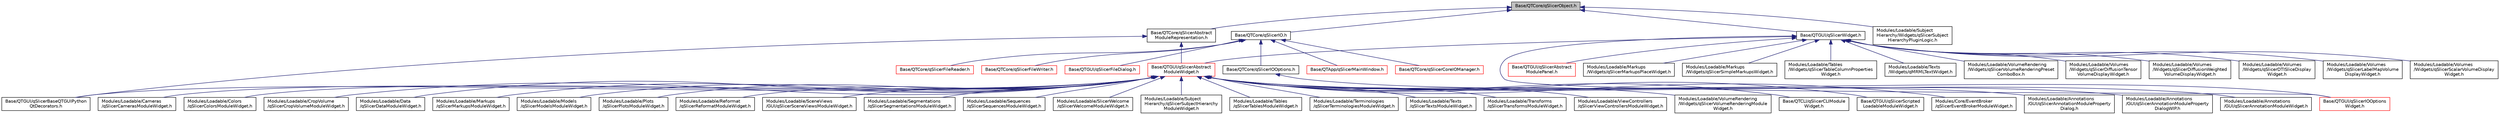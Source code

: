 digraph "Base/QTCore/qSlicerObject.h"
{
  bgcolor="transparent";
  edge [fontname="Helvetica",fontsize="10",labelfontname="Helvetica",labelfontsize="10"];
  node [fontname="Helvetica",fontsize="10",shape=record];
  Node3 [label="Base/QTCore/qSlicerObject.h",height=0.2,width=0.4,color="black", fillcolor="grey75", style="filled", fontcolor="black"];
  Node3 -> Node4 [dir="back",color="midnightblue",fontsize="10",style="solid",fontname="Helvetica"];
  Node4 [label="Base/QTCore/qSlicerAbstract\lModuleRepresentation.h",height=0.2,width=0.4,color="black",URL="$qSlicerAbstractModuleRepresentation_8h.html"];
  Node4 -> Node5 [dir="back",color="midnightblue",fontsize="10",style="solid",fontname="Helvetica"];
  Node5 [label="Base/QTGUI/qSlicerAbstract\lModuleWidget.h",height=0.2,width=0.4,color="red",URL="$qSlicerAbstractModuleWidget_8h.html"];
  Node5 -> Node6 [dir="back",color="midnightblue",fontsize="10",style="solid",fontname="Helvetica"];
  Node6 [label="Base/QTCLI/qSlicerCLIModule\lWidget.h",height=0.2,width=0.4,color="black",URL="$qSlicerCLIModuleWidget_8h.html"];
  Node5 -> Node7 [dir="back",color="midnightblue",fontsize="10",style="solid",fontname="Helvetica"];
  Node7 [label="Base/QTGUI/qSlicerBaseQTGUIPython\lQtDecorators.h",height=0.2,width=0.4,color="black",URL="$qSlicerBaseQTGUIPythonQtDecorators_8h.html"];
  Node5 -> Node8 [dir="back",color="midnightblue",fontsize="10",style="solid",fontname="Helvetica"];
  Node8 [label="Base/QTGUI/qSlicerScripted\lLoadableModuleWidget.h",height=0.2,width=0.4,color="black",URL="$qSlicerScriptedLoadableModuleWidget_8h.html"];
  Node5 -> Node9 [dir="back",color="midnightblue",fontsize="10",style="solid",fontname="Helvetica"];
  Node9 [label="Modules/Core/EventBroker\l/qSlicerEventBrokerModuleWidget.h",height=0.2,width=0.4,color="black",URL="$qSlicerEventBrokerModuleWidget_8h.html"];
  Node5 -> Node10 [dir="back",color="midnightblue",fontsize="10",style="solid",fontname="Helvetica"];
  Node10 [label="Modules/Loadable/Annotations\l/GUI/qSlicerAnnotationModuleProperty\lDialog.h",height=0.2,width=0.4,color="black",URL="$qSlicerAnnotationModulePropertyDialog_8h.html"];
  Node5 -> Node11 [dir="back",color="midnightblue",fontsize="10",style="solid",fontname="Helvetica"];
  Node11 [label="Modules/Loadable/Annotations\l/GUI/qSlicerAnnotationModuleProperty\lDialogWIP.h",height=0.2,width=0.4,color="black",URL="$qSlicerAnnotationModulePropertyDialogWIP_8h.html"];
  Node5 -> Node12 [dir="back",color="midnightblue",fontsize="10",style="solid",fontname="Helvetica"];
  Node12 [label="Modules/Loadable/Annotations\l/GUI/qSlicerAnnotationModuleWidget.h",height=0.2,width=0.4,color="black",URL="$qSlicerAnnotationModuleWidget_8h.html"];
  Node5 -> Node13 [dir="back",color="midnightblue",fontsize="10",style="solid",fontname="Helvetica"];
  Node13 [label="Modules/Loadable/Cameras\l/qSlicerCamerasModuleWidget.h",height=0.2,width=0.4,color="black",URL="$qSlicerCamerasModuleWidget_8h.html"];
  Node5 -> Node14 [dir="back",color="midnightblue",fontsize="10",style="solid",fontname="Helvetica"];
  Node14 [label="Modules/Loadable/Colors\l/qSlicerColorsModuleWidget.h",height=0.2,width=0.4,color="black",URL="$qSlicerColorsModuleWidget_8h.html"];
  Node5 -> Node15 [dir="back",color="midnightblue",fontsize="10",style="solid",fontname="Helvetica"];
  Node15 [label="Modules/Loadable/CropVolume\l/qSlicerCropVolumeModuleWidget.h",height=0.2,width=0.4,color="black",URL="$qSlicerCropVolumeModuleWidget_8h.html"];
  Node5 -> Node16 [dir="back",color="midnightblue",fontsize="10",style="solid",fontname="Helvetica"];
  Node16 [label="Modules/Loadable/Data\l/qSlicerDataModuleWidget.h",height=0.2,width=0.4,color="black",URL="$qSlicerDataModuleWidget_8h.html"];
  Node5 -> Node17 [dir="back",color="midnightblue",fontsize="10",style="solid",fontname="Helvetica"];
  Node17 [label="Modules/Loadable/Markups\l/qSlicerMarkupsModuleWidget.h",height=0.2,width=0.4,color="black",URL="$qSlicerMarkupsModuleWidget_8h.html"];
  Node5 -> Node18 [dir="back",color="midnightblue",fontsize="10",style="solid",fontname="Helvetica"];
  Node18 [label="Modules/Loadable/Models\l/qSlicerModelsModuleWidget.h",height=0.2,width=0.4,color="black",URL="$qSlicerModelsModuleWidget_8h.html"];
  Node5 -> Node19 [dir="back",color="midnightblue",fontsize="10",style="solid",fontname="Helvetica"];
  Node19 [label="Modules/Loadable/Plots\l/qSlicerPlotsModuleWidget.h",height=0.2,width=0.4,color="black",URL="$qSlicerPlotsModuleWidget_8h.html"];
  Node5 -> Node20 [dir="back",color="midnightblue",fontsize="10",style="solid",fontname="Helvetica"];
  Node20 [label="Modules/Loadable/Reformat\l/qSlicerReformatModuleWidget.h",height=0.2,width=0.4,color="black",URL="$qSlicerReformatModuleWidget_8h.html"];
  Node5 -> Node21 [dir="back",color="midnightblue",fontsize="10",style="solid",fontname="Helvetica"];
  Node21 [label="Modules/Loadable/SceneViews\l/GUI/qSlicerSceneViewsModuleWidget.h",height=0.2,width=0.4,color="black",URL="$qSlicerSceneViewsModuleWidget_8h.html"];
  Node5 -> Node22 [dir="back",color="midnightblue",fontsize="10",style="solid",fontname="Helvetica"];
  Node22 [label="Modules/Loadable/Segmentations\l/qSlicerSegmentationsModuleWidget.h",height=0.2,width=0.4,color="black",URL="$qSlicerSegmentationsModuleWidget_8h.html"];
  Node5 -> Node23 [dir="back",color="midnightblue",fontsize="10",style="solid",fontname="Helvetica"];
  Node23 [label="Modules/Loadable/Sequences\l/qSlicerSequencesModuleWidget.h",height=0.2,width=0.4,color="black",URL="$qSlicerSequencesModuleWidget_8h.html"];
  Node5 -> Node24 [dir="back",color="midnightblue",fontsize="10",style="solid",fontname="Helvetica"];
  Node24 [label="Modules/Loadable/SlicerWelcome\l/qSlicerWelcomeModuleWidget.h",height=0.2,width=0.4,color="black",URL="$qSlicerWelcomeModuleWidget_8h.html"];
  Node5 -> Node25 [dir="back",color="midnightblue",fontsize="10",style="solid",fontname="Helvetica"];
  Node25 [label="Modules/Loadable/Subject\lHierarchy/qSlicerSubjectHierarchy\lModuleWidget.h",height=0.2,width=0.4,color="black",URL="$qSlicerSubjectHierarchyModuleWidget_8h.html"];
  Node5 -> Node26 [dir="back",color="midnightblue",fontsize="10",style="solid",fontname="Helvetica"];
  Node26 [label="Modules/Loadable/Tables\l/qSlicerTablesModuleWidget.h",height=0.2,width=0.4,color="black",URL="$qSlicerTablesModuleWidget_8h.html"];
  Node5 -> Node27 [dir="back",color="midnightblue",fontsize="10",style="solid",fontname="Helvetica"];
  Node27 [label="Modules/Loadable/Terminologies\l/qSlicerTerminologiesModuleWidget.h",height=0.2,width=0.4,color="black",URL="$qSlicerTerminologiesModuleWidget_8h.html"];
  Node5 -> Node28 [dir="back",color="midnightblue",fontsize="10",style="solid",fontname="Helvetica"];
  Node28 [label="Modules/Loadable/Texts\l/qSlicerTextsModuleWidget.h",height=0.2,width=0.4,color="black",URL="$qSlicerTextsModuleWidget_8h.html"];
  Node5 -> Node29 [dir="back",color="midnightblue",fontsize="10",style="solid",fontname="Helvetica"];
  Node29 [label="Modules/Loadable/Transforms\l/qSlicerTransformsModuleWidget.h",height=0.2,width=0.4,color="black",URL="$qSlicerTransformsModuleWidget_8h.html"];
  Node5 -> Node30 [dir="back",color="midnightblue",fontsize="10",style="solid",fontname="Helvetica"];
  Node30 [label="Modules/Loadable/ViewControllers\l/qSlicerViewControllersModuleWidget.h",height=0.2,width=0.4,color="black",URL="$qSlicerViewControllersModuleWidget_8h.html"];
  Node5 -> Node31 [dir="back",color="midnightblue",fontsize="10",style="solid",fontname="Helvetica"];
  Node31 [label="Modules/Loadable/VolumeRendering\l/Widgets/qSlicerVolumeRenderingModule\lWidget.h",height=0.2,width=0.4,color="black",URL="$qSlicerVolumeRenderingModuleWidget_8h.html"];
  Node4 -> Node7 [dir="back",color="midnightblue",fontsize="10",style="solid",fontname="Helvetica"];
  Node3 -> Node33 [dir="back",color="midnightblue",fontsize="10",style="solid",fontname="Helvetica"];
  Node33 [label="Base/QTCore/qSlicerIO.h",height=0.2,width=0.4,color="black",URL="$qSlicerIO_8h.html"];
  Node33 -> Node34 [dir="back",color="midnightblue",fontsize="10",style="solid",fontname="Helvetica"];
  Node34 [label="Base/QTApp/qSlicerMainWindow.h",height=0.2,width=0.4,color="red",URL="$qSlicerMainWindow_8h.html"];
  Node33 -> Node36 [dir="back",color="midnightblue",fontsize="10",style="solid",fontname="Helvetica"];
  Node36 [label="Base/QTCore/qSlicerCoreIOManager.h",height=0.2,width=0.4,color="red",URL="$qSlicerCoreIOManager_8h.html"];
  Node33 -> Node38 [dir="back",color="midnightblue",fontsize="10",style="solid",fontname="Helvetica"];
  Node38 [label="Base/QTCore/qSlicerFileReader.h",height=0.2,width=0.4,color="red",URL="$qSlicerFileReader_8h.html"];
  Node33 -> Node55 [dir="back",color="midnightblue",fontsize="10",style="solid",fontname="Helvetica"];
  Node55 [label="Base/QTCore/qSlicerFileWriter.h",height=0.2,width=0.4,color="red",URL="$qSlicerFileWriter_8h.html"];
  Node33 -> Node61 [dir="back",color="midnightblue",fontsize="10",style="solid",fontname="Helvetica"];
  Node61 [label="Base/QTCore/qSlicerIOOptions.h",height=0.2,width=0.4,color="black",URL="$qSlicerIOOptions_8h.html"];
  Node61 -> Node62 [dir="back",color="midnightblue",fontsize="10",style="solid",fontname="Helvetica"];
  Node62 [label="Base/QTGUI/qSlicerIOOptions\lWidget.h",height=0.2,width=0.4,color="red",URL="$qSlicerIOOptionsWidget_8h.html"];
  Node33 -> Node71 [dir="back",color="midnightblue",fontsize="10",style="solid",fontname="Helvetica"];
  Node71 [label="Base/QTGUI/qSlicerFileDialog.h",height=0.2,width=0.4,color="red",URL="$qSlicerFileDialog_8h.html"];
  Node3 -> Node77 [dir="back",color="midnightblue",fontsize="10",style="solid",fontname="Helvetica"];
  Node77 [label="Base/QTGUI/qSlicerWidget.h",height=0.2,width=0.4,color="black",URL="$qSlicerWidget_8h.html"];
  Node77 -> Node78 [dir="back",color="midnightblue",fontsize="10",style="solid",fontname="Helvetica"];
  Node78 [label="Base/QTGUI/qSlicerAbstract\lModulePanel.h",height=0.2,width=0.4,color="red",URL="$qSlicerAbstractModulePanel_8h.html"];
  Node77 -> Node5 [dir="back",color="midnightblue",fontsize="10",style="solid",fontname="Helvetica"];
  Node77 -> Node62 [dir="back",color="midnightblue",fontsize="10",style="solid",fontname="Helvetica"];
  Node77 -> Node80 [dir="back",color="midnightblue",fontsize="10",style="solid",fontname="Helvetica"];
  Node80 [label="Modules/Loadable/Markups\l/Widgets/qSlicerMarkupsPlaceWidget.h",height=0.2,width=0.4,color="black",URL="$qSlicerMarkupsPlaceWidget_8h.html"];
  Node77 -> Node81 [dir="back",color="midnightblue",fontsize="10",style="solid",fontname="Helvetica"];
  Node81 [label="Modules/Loadable/Markups\l/Widgets/qSlicerSimpleMarkupsWidget.h",height=0.2,width=0.4,color="black",URL="$qSlicerSimpleMarkupsWidget_8h.html"];
  Node77 -> Node82 [dir="back",color="midnightblue",fontsize="10",style="solid",fontname="Helvetica"];
  Node82 [label="Modules/Loadable/Tables\l/Widgets/qSlicerTableColumnProperties\lWidget.h",height=0.2,width=0.4,color="black",URL="$qSlicerTableColumnPropertiesWidget_8h.html"];
  Node77 -> Node83 [dir="back",color="midnightblue",fontsize="10",style="solid",fontname="Helvetica"];
  Node83 [label="Modules/Loadable/Texts\l/Widgets/qMRMLTextWidget.h",height=0.2,width=0.4,color="black",URL="$qMRMLTextWidget_8h.html"];
  Node77 -> Node84 [dir="back",color="midnightblue",fontsize="10",style="solid",fontname="Helvetica"];
  Node84 [label="Modules/Loadable/VolumeRendering\l/Widgets/qSlicerVolumeRenderingPreset\lComboBox.h",height=0.2,width=0.4,color="black",URL="$qSlicerVolumeRenderingPresetComboBox_8h.html"];
  Node77 -> Node85 [dir="back",color="midnightblue",fontsize="10",style="solid",fontname="Helvetica"];
  Node85 [label="Modules/Loadable/Volumes\l/Widgets/qSlicerDiffusionTensor\lVolumeDisplayWidget.h",height=0.2,width=0.4,color="black",URL="$qSlicerDiffusionTensorVolumeDisplayWidget_8h.html"];
  Node77 -> Node86 [dir="back",color="midnightblue",fontsize="10",style="solid",fontname="Helvetica"];
  Node86 [label="Modules/Loadable/Volumes\l/Widgets/qSlicerDiffusionWeighted\lVolumeDisplayWidget.h",height=0.2,width=0.4,color="black",URL="$qSlicerDiffusionWeightedVolumeDisplayWidget_8h.html"];
  Node77 -> Node87 [dir="back",color="midnightblue",fontsize="10",style="solid",fontname="Helvetica"];
  Node87 [label="Modules/Loadable/Volumes\l/Widgets/qSlicerDTISliceDisplay\lWidget.h",height=0.2,width=0.4,color="black",URL="$qSlicerDTISliceDisplayWidget_8h.html"];
  Node77 -> Node88 [dir="back",color="midnightblue",fontsize="10",style="solid",fontname="Helvetica"];
  Node88 [label="Modules/Loadable/Volumes\l/Widgets/qSlicerLabelMapVolume\lDisplayWidget.h",height=0.2,width=0.4,color="black",URL="$qSlicerLabelMapVolumeDisplayWidget_8h.html"];
  Node77 -> Node89 [dir="back",color="midnightblue",fontsize="10",style="solid",fontname="Helvetica"];
  Node89 [label="Modules/Loadable/Volumes\l/Widgets/qSlicerScalarVolumeDisplay\lWidget.h",height=0.2,width=0.4,color="black",URL="$qSlicerScalarVolumeDisplayWidget_8h.html"];
  Node3 -> Node90 [dir="back",color="midnightblue",fontsize="10",style="solid",fontname="Helvetica"];
  Node90 [label="Modules/Loadable/Subject\lHierarchy/Widgets/qSlicerSubject\lHierarchyPluginLogic.h",height=0.2,width=0.4,color="black",URL="$qSlicerSubjectHierarchyPluginLogic_8h.html"];
}
